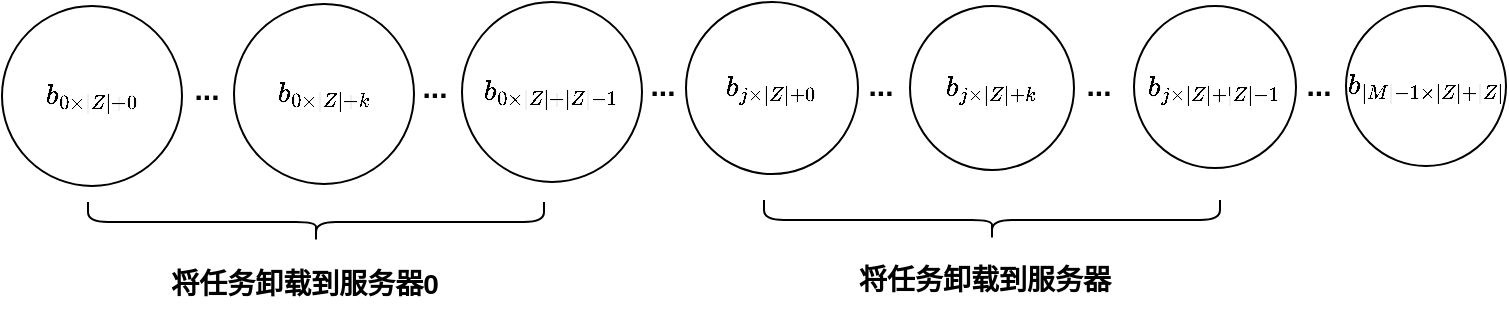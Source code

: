 <mxfile version="17.4.4" type="github">
  <diagram id="wZBX_qP1Bf_u1HNPw5r9" name="Page-1">
    <mxGraphModel dx="865" dy="479" grid="1" gridSize="10" guides="1" tooltips="1" connect="1" arrows="1" fold="1" page="1" pageScale="1" pageWidth="827" pageHeight="1169" math="1" shadow="0">
      <root>
        <mxCell id="0" />
        <mxCell id="1" parent="0" />
        <mxCell id="a6XNYdV735CAFfSAR4Dt-14" value="$$b_{0\times |Z|+|Z|-1}$$" style="ellipse;whiteSpace=wrap;html=1;aspect=fixed;" vertex="1" parent="1">
          <mxGeometry x="240" y="152" width="90" height="90" as="geometry" />
        </mxCell>
        <mxCell id="a6XNYdV735CAFfSAR4Dt-15" value="$$b_{0\times |Z|+0}$$" style="ellipse;whiteSpace=wrap;html=1;aspect=fixed;" vertex="1" parent="1">
          <mxGeometry x="10" y="154" width="90" height="90" as="geometry" />
        </mxCell>
        <mxCell id="a6XNYdV735CAFfSAR4Dt-16" value="$$b_{0\times |Z|+k}$$" style="ellipse;whiteSpace=wrap;html=1;aspect=fixed;" vertex="1" parent="1">
          <mxGeometry x="126" y="153" width="90" height="90" as="geometry" />
        </mxCell>
        <mxCell id="a6XNYdV735CAFfSAR4Dt-17" value="&lt;b&gt;&lt;font style=&quot;font-size: 15px&quot;&gt;...&lt;/font&gt;&lt;/b&gt;" style="text;html=1;resizable=0;autosize=1;align=center;verticalAlign=middle;points=[];fillColor=none;strokeColor=none;rounded=0;" vertex="1" parent="1">
          <mxGeometry x="97" y="185" width="30" height="20" as="geometry" />
        </mxCell>
        <mxCell id="a6XNYdV735CAFfSAR4Dt-18" value="&lt;b&gt;&lt;font style=&quot;font-size: 15px&quot;&gt;...&lt;/font&gt;&lt;/b&gt;" style="text;html=1;resizable=0;autosize=1;align=center;verticalAlign=middle;points=[];fillColor=none;strokeColor=none;rounded=0;" vertex="1" parent="1">
          <mxGeometry x="211" y="184" width="30" height="20" as="geometry" />
        </mxCell>
        <mxCell id="a6XNYdV735CAFfSAR4Dt-19" value="$$b_{j\times |Z|+|Z|-1}$$" style="ellipse;whiteSpace=wrap;html=1;aspect=fixed;" vertex="1" parent="1">
          <mxGeometry x="576" y="154" width="81" height="81" as="geometry" />
        </mxCell>
        <mxCell id="a6XNYdV735CAFfSAR4Dt-20" value="$$b_{j\times |Z|+0}$$" style="ellipse;whiteSpace=wrap;html=1;aspect=fixed;" vertex="1" parent="1">
          <mxGeometry x="352" y="152" width="86" height="86" as="geometry" />
        </mxCell>
        <mxCell id="a6XNYdV735CAFfSAR4Dt-21" value="$$b_{j\times |Z|+k}$$" style="ellipse;whiteSpace=wrap;html=1;aspect=fixed;" vertex="1" parent="1">
          <mxGeometry x="464" y="154" width="82" height="82" as="geometry" />
        </mxCell>
        <mxCell id="a6XNYdV735CAFfSAR4Dt-22" value="&lt;b&gt;&lt;font style=&quot;font-size: 15px&quot;&gt;...&lt;/font&gt;&lt;/b&gt;" style="text;html=1;resizable=0;autosize=1;align=center;verticalAlign=middle;points=[];fillColor=none;strokeColor=none;rounded=0;" vertex="1" parent="1">
          <mxGeometry x="434" y="183" width="30" height="20" as="geometry" />
        </mxCell>
        <mxCell id="a6XNYdV735CAFfSAR4Dt-23" value="&lt;b&gt;&lt;font style=&quot;font-size: 15px&quot;&gt;...&lt;/font&gt;&lt;/b&gt;" style="text;html=1;resizable=0;autosize=1;align=center;verticalAlign=middle;points=[];fillColor=none;strokeColor=none;rounded=0;" vertex="1" parent="1">
          <mxGeometry x="543" y="183" width="30" height="20" as="geometry" />
        </mxCell>
        <mxCell id="a6XNYdV735CAFfSAR4Dt-24" value="&lt;b&gt;&lt;font style=&quot;font-size: 15px&quot;&gt;...&lt;/font&gt;&lt;/b&gt;" style="text;html=1;resizable=0;autosize=1;align=center;verticalAlign=middle;points=[];fillColor=none;strokeColor=none;rounded=0;" vertex="1" parent="1">
          <mxGeometry x="325" y="183" width="30" height="20" as="geometry" />
        </mxCell>
        <mxCell id="a6XNYdV735CAFfSAR4Dt-25" value="$$b_{|M|-1&lt;br&gt;\times |Z|+|Z|}$$" style="ellipse;whiteSpace=wrap;html=1;aspect=fixed;" vertex="1" parent="1">
          <mxGeometry x="682" y="154" width="80" height="80" as="geometry" />
        </mxCell>
        <mxCell id="a6XNYdV735CAFfSAR4Dt-26" value="&lt;b&gt;&lt;font style=&quot;font-size: 15px&quot;&gt;...&lt;/font&gt;&lt;/b&gt;" style="text;html=1;resizable=0;autosize=1;align=center;verticalAlign=middle;points=[];fillColor=none;strokeColor=none;rounded=0;" vertex="1" parent="1">
          <mxGeometry x="653" y="183" width="30" height="20" as="geometry" />
        </mxCell>
        <mxCell id="a6XNYdV735CAFfSAR4Dt-27" value="" style="shape=curlyBracket;whiteSpace=wrap;html=1;rounded=1;flipH=1;fontFamily=Helvetica;fontSize=15;rotation=90;" vertex="1" parent="1">
          <mxGeometry x="157" y="148" width="20" height="228" as="geometry" />
        </mxCell>
        <mxCell id="a6XNYdV735CAFfSAR4Dt-28" value="" style="shape=curlyBracket;whiteSpace=wrap;html=1;rounded=1;flipH=1;fontFamily=Helvetica;fontSize=15;rotation=90;" vertex="1" parent="1">
          <mxGeometry x="495" y="147" width="20" height="228" as="geometry" />
        </mxCell>
        <mxCell id="a6XNYdV735CAFfSAR4Dt-29" value="&lt;span style=&quot;font-size: 14px&quot;&gt;将任务卸载到服务器0&lt;/span&gt;" style="text;strokeColor=none;fillColor=none;html=1;fontSize=24;fontStyle=1;verticalAlign=middle;align=center;fontFamily=Helvetica;" vertex="1" parent="1">
          <mxGeometry x="111" y="270" width="100" height="40" as="geometry" />
        </mxCell>
        <mxCell id="a6XNYdV735CAFfSAR4Dt-30" value="&lt;span style=&quot;font-size: 14px&quot;&gt;将任务卸载到服务器&lt;/span&gt;" style="text;strokeColor=none;fillColor=none;html=1;fontSize=24;fontStyle=1;verticalAlign=middle;align=center;fontFamily=Helvetica;" vertex="1" parent="1">
          <mxGeometry x="449" y="268" width="104" height="40" as="geometry" />
        </mxCell>
      </root>
    </mxGraphModel>
  </diagram>
</mxfile>
